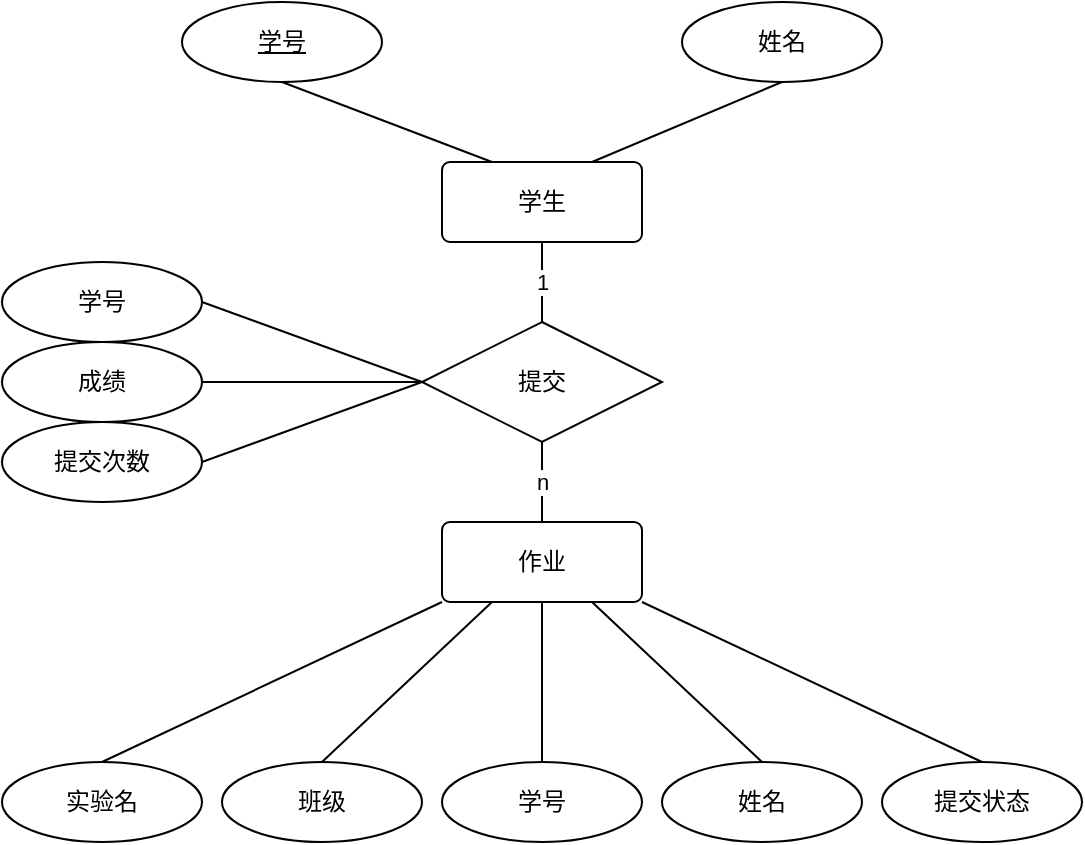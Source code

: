 <mxfile version="24.4.13" type="github">
  <diagram name="第 1 页" id="AIt3EyyScBLGOAuEzOrb">
    <mxGraphModel dx="1050" dy="662" grid="1" gridSize="10" guides="1" tooltips="1" connect="1" arrows="1" fold="1" page="1" pageScale="1" pageWidth="827" pageHeight="1169" math="0" shadow="0">
      <root>
        <mxCell id="0" />
        <mxCell id="1" parent="0" />
        <mxCell id="pOn90FeVlg54jFNk1RV9-20" value="1" style="rounded=0;orthogonalLoop=1;jettySize=auto;html=1;entryX=0.5;entryY=0;entryDx=0;entryDy=0;endArrow=none;endFill=0;" edge="1" parent="1" source="pOn90FeVlg54jFNk1RV9-1" target="pOn90FeVlg54jFNk1RV9-17">
          <mxGeometry relative="1" as="geometry" />
        </mxCell>
        <mxCell id="pOn90FeVlg54jFNk1RV9-1" value="学生" style="rounded=1;arcSize=10;whiteSpace=wrap;html=1;align=center;" vertex="1" parent="1">
          <mxGeometry x="360" y="240" width="100" height="40" as="geometry" />
        </mxCell>
        <mxCell id="pOn90FeVlg54jFNk1RV9-2" value="&lt;div&gt;作业&lt;/div&gt;" style="rounded=1;arcSize=10;whiteSpace=wrap;html=1;align=center;" vertex="1" parent="1">
          <mxGeometry x="360" y="420" width="100" height="40" as="geometry" />
        </mxCell>
        <mxCell id="pOn90FeVlg54jFNk1RV9-8" value="学号" style="ellipse;whiteSpace=wrap;html=1;align=center;fontStyle=4;" vertex="1" parent="1">
          <mxGeometry x="230" y="160" width="100" height="40" as="geometry" />
        </mxCell>
        <mxCell id="pOn90FeVlg54jFNk1RV9-10" value="" style="endArrow=none;html=1;rounded=0;entryX=0.25;entryY=0;entryDx=0;entryDy=0;exitX=0.5;exitY=1;exitDx=0;exitDy=0;" edge="1" parent="1" source="pOn90FeVlg54jFNk1RV9-8" target="pOn90FeVlg54jFNk1RV9-1">
          <mxGeometry relative="1" as="geometry">
            <mxPoint x="180" y="210" as="sourcePoint" />
            <mxPoint x="340" y="210" as="targetPoint" />
          </mxGeometry>
        </mxCell>
        <mxCell id="pOn90FeVlg54jFNk1RV9-11" value="&lt;div&gt;姓名&lt;/div&gt;" style="ellipse;whiteSpace=wrap;html=1;align=center;" vertex="1" parent="1">
          <mxGeometry x="480" y="160" width="100" height="40" as="geometry" />
        </mxCell>
        <mxCell id="pOn90FeVlg54jFNk1RV9-12" value="" style="endArrow=none;html=1;rounded=0;entryX=0.75;entryY=0;entryDx=0;entryDy=0;exitX=0.5;exitY=1;exitDx=0;exitDy=0;" edge="1" parent="1" source="pOn90FeVlg54jFNk1RV9-11" target="pOn90FeVlg54jFNk1RV9-1">
          <mxGeometry relative="1" as="geometry">
            <mxPoint x="410" y="170" as="sourcePoint" />
            <mxPoint x="490" y="360" as="targetPoint" />
          </mxGeometry>
        </mxCell>
        <mxCell id="pOn90FeVlg54jFNk1RV9-13" value="学号" style="ellipse;whiteSpace=wrap;html=1;align=center;" vertex="1" parent="1">
          <mxGeometry x="140" y="290" width="100" height="40" as="geometry" />
        </mxCell>
        <mxCell id="pOn90FeVlg54jFNk1RV9-14" value="" style="endArrow=none;html=1;rounded=0;exitX=1;exitY=0.5;exitDx=0;exitDy=0;entryX=0;entryY=0.5;entryDx=0;entryDy=0;" edge="1" parent="1" source="pOn90FeVlg54jFNk1RV9-13" target="pOn90FeVlg54jFNk1RV9-17">
          <mxGeometry relative="1" as="geometry">
            <mxPoint x="630" y="130" as="sourcePoint" />
            <mxPoint x="630" y="200" as="targetPoint" />
          </mxGeometry>
        </mxCell>
        <mxCell id="pOn90FeVlg54jFNk1RV9-15" value="&lt;div&gt;成绩&lt;/div&gt;" style="ellipse;whiteSpace=wrap;html=1;align=center;" vertex="1" parent="1">
          <mxGeometry x="140" y="330" width="100" height="40" as="geometry" />
        </mxCell>
        <mxCell id="pOn90FeVlg54jFNk1RV9-16" value="" style="endArrow=none;html=1;rounded=0;entryX=0;entryY=0.5;entryDx=0;entryDy=0;exitX=1;exitY=0.5;exitDx=0;exitDy=0;" edge="1" parent="1" source="pOn90FeVlg54jFNk1RV9-15" target="pOn90FeVlg54jFNk1RV9-17">
          <mxGeometry relative="1" as="geometry">
            <mxPoint x="740" y="130" as="sourcePoint" />
            <mxPoint x="740" y="200" as="targetPoint" />
          </mxGeometry>
        </mxCell>
        <mxCell id="pOn90FeVlg54jFNk1RV9-21" value="n" style="rounded=0;orthogonalLoop=1;jettySize=auto;html=1;endArrow=none;endFill=0;" edge="1" parent="1" source="pOn90FeVlg54jFNk1RV9-17" target="pOn90FeVlg54jFNk1RV9-2">
          <mxGeometry relative="1" as="geometry" />
        </mxCell>
        <mxCell id="pOn90FeVlg54jFNk1RV9-17" value="提交" style="shape=rhombus;perimeter=rhombusPerimeter;whiteSpace=wrap;html=1;align=center;" vertex="1" parent="1">
          <mxGeometry x="350" y="320" width="120" height="60" as="geometry" />
        </mxCell>
        <mxCell id="pOn90FeVlg54jFNk1RV9-23" value="" style="endArrow=none;html=1;rounded=0;entryX=0.25;entryY=1;entryDx=0;entryDy=0;exitX=0.5;exitY=0;exitDx=0;exitDy=0;" edge="1" parent="1" source="pOn90FeVlg54jFNk1RV9-33" target="pOn90FeVlg54jFNk1RV9-2">
          <mxGeometry relative="1" as="geometry">
            <mxPoint x="360" y="540" as="sourcePoint" />
            <mxPoint x="480" y="580" as="targetPoint" />
          </mxGeometry>
        </mxCell>
        <mxCell id="pOn90FeVlg54jFNk1RV9-24" value="" style="endArrow=none;html=1;rounded=0;entryX=0;entryY=1;entryDx=0;entryDy=0;exitX=0.5;exitY=0;exitDx=0;exitDy=0;" edge="1" parent="1" source="pOn90FeVlg54jFNk1RV9-32" target="pOn90FeVlg54jFNk1RV9-2">
          <mxGeometry relative="1" as="geometry">
            <mxPoint x="310" y="550" as="sourcePoint" />
            <mxPoint x="470" y="550" as="targetPoint" />
          </mxGeometry>
        </mxCell>
        <mxCell id="pOn90FeVlg54jFNk1RV9-29" value="" style="endArrow=none;html=1;rounded=0;exitX=0.75;exitY=1;exitDx=0;exitDy=0;entryX=0.5;entryY=0;entryDx=0;entryDy=0;" edge="1" parent="1" source="pOn90FeVlg54jFNk1RV9-2" target="pOn90FeVlg54jFNk1RV9-35">
          <mxGeometry relative="1" as="geometry">
            <mxPoint x="560" y="550" as="sourcePoint" />
            <mxPoint x="550" y="550" as="targetPoint" />
          </mxGeometry>
        </mxCell>
        <mxCell id="pOn90FeVlg54jFNk1RV9-30" value="" style="endArrow=none;html=1;rounded=0;exitX=0.5;exitY=1;exitDx=0;exitDy=0;entryX=0.5;entryY=0;entryDx=0;entryDy=0;" edge="1" parent="1" source="pOn90FeVlg54jFNk1RV9-2" target="pOn90FeVlg54jFNk1RV9-34">
          <mxGeometry relative="1" as="geometry">
            <mxPoint x="550" y="520" as="sourcePoint" />
            <mxPoint x="470" y="540" as="targetPoint" />
          </mxGeometry>
        </mxCell>
        <mxCell id="pOn90FeVlg54jFNk1RV9-31" value="" style="endArrow=none;html=1;rounded=0;exitX=1;exitY=1;exitDx=0;exitDy=0;entryX=0.5;entryY=0;entryDx=0;entryDy=0;" edge="1" parent="1" source="pOn90FeVlg54jFNk1RV9-2" target="pOn90FeVlg54jFNk1RV9-36">
          <mxGeometry relative="1" as="geometry">
            <mxPoint x="470" y="460" as="sourcePoint" />
            <mxPoint x="680" y="540" as="targetPoint" />
          </mxGeometry>
        </mxCell>
        <mxCell id="pOn90FeVlg54jFNk1RV9-32" value="实验名" style="ellipse;whiteSpace=wrap;html=1;align=center;" vertex="1" parent="1">
          <mxGeometry x="140" y="540" width="100" height="40" as="geometry" />
        </mxCell>
        <mxCell id="pOn90FeVlg54jFNk1RV9-33" value="班级" style="ellipse;whiteSpace=wrap;html=1;align=center;" vertex="1" parent="1">
          <mxGeometry x="250" y="540" width="100" height="40" as="geometry" />
        </mxCell>
        <mxCell id="pOn90FeVlg54jFNk1RV9-34" value="学号" style="ellipse;whiteSpace=wrap;html=1;align=center;" vertex="1" parent="1">
          <mxGeometry x="360" y="540" width="100" height="40" as="geometry" />
        </mxCell>
        <mxCell id="pOn90FeVlg54jFNk1RV9-35" value="&lt;div&gt;姓名&lt;/div&gt;" style="ellipse;whiteSpace=wrap;html=1;align=center;" vertex="1" parent="1">
          <mxGeometry x="470" y="540" width="100" height="40" as="geometry" />
        </mxCell>
        <mxCell id="pOn90FeVlg54jFNk1RV9-36" value="提交状态" style="ellipse;whiteSpace=wrap;html=1;align=center;" vertex="1" parent="1">
          <mxGeometry x="580" y="540" width="100" height="40" as="geometry" />
        </mxCell>
        <mxCell id="pOn90FeVlg54jFNk1RV9-37" value="提交次数" style="ellipse;whiteSpace=wrap;html=1;align=center;" vertex="1" parent="1">
          <mxGeometry x="140" y="370" width="100" height="40" as="geometry" />
        </mxCell>
        <mxCell id="pOn90FeVlg54jFNk1RV9-38" value="" style="endArrow=none;html=1;rounded=0;entryX=0;entryY=0.5;entryDx=0;entryDy=0;exitX=1;exitY=0.5;exitDx=0;exitDy=0;" edge="1" parent="1" source="pOn90FeVlg54jFNk1RV9-37" target="pOn90FeVlg54jFNk1RV9-17">
          <mxGeometry relative="1" as="geometry">
            <mxPoint x="270" y="390" as="sourcePoint" />
            <mxPoint x="350" y="390" as="targetPoint" />
          </mxGeometry>
        </mxCell>
      </root>
    </mxGraphModel>
  </diagram>
</mxfile>
